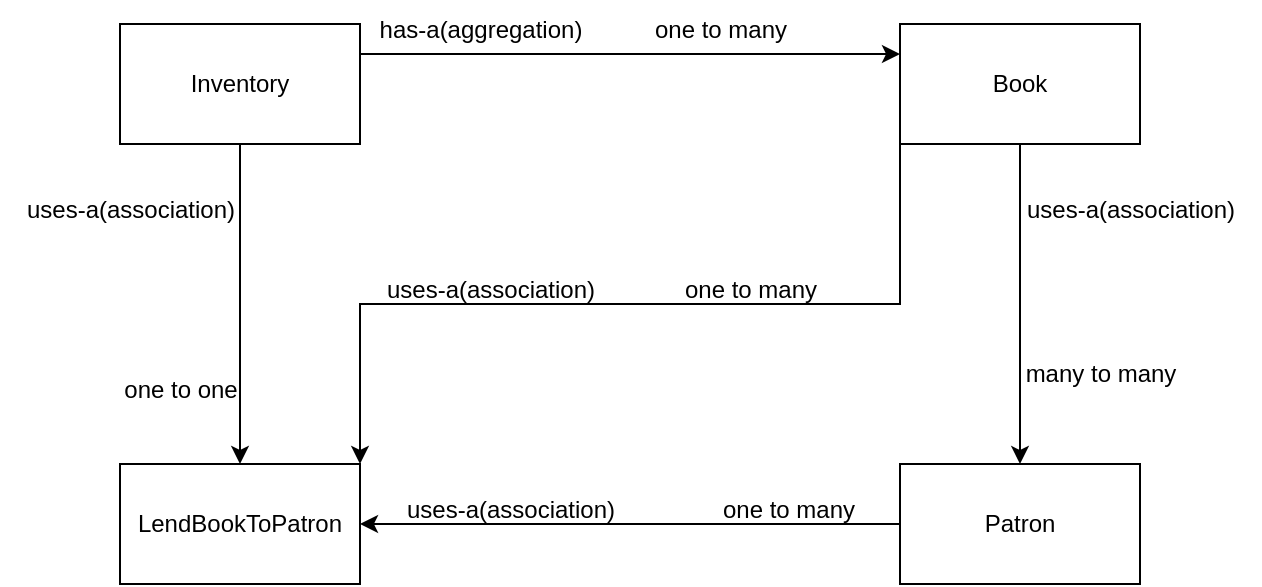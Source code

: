 <mxfile version="27.2.0">
  <diagram name="Page-1" id="0YsN3aZmT-B10VZmU__O">
    <mxGraphModel dx="976" dy="630" grid="1" gridSize="10" guides="1" tooltips="1" connect="1" arrows="1" fold="1" page="1" pageScale="1" pageWidth="827" pageHeight="1169" math="0" shadow="0">
      <root>
        <mxCell id="0" />
        <mxCell id="1" parent="0" />
        <mxCell id="bMG8z7jgu3UL1PiD30U1-3" style="edgeStyle=orthogonalEdgeStyle;rounded=0;orthogonalLoop=1;jettySize=auto;html=1;exitX=1;exitY=0.25;exitDx=0;exitDy=0;entryX=0;entryY=0.25;entryDx=0;entryDy=0;" edge="1" parent="1" source="bMG8z7jgu3UL1PiD30U1-1" target="bMG8z7jgu3UL1PiD30U1-2">
          <mxGeometry relative="1" as="geometry" />
        </mxCell>
        <mxCell id="bMG8z7jgu3UL1PiD30U1-19" style="edgeStyle=orthogonalEdgeStyle;rounded=0;orthogonalLoop=1;jettySize=auto;html=1;exitX=0.5;exitY=1;exitDx=0;exitDy=0;entryX=0.5;entryY=0;entryDx=0;entryDy=0;" edge="1" parent="1" source="bMG8z7jgu3UL1PiD30U1-1" target="bMG8z7jgu3UL1PiD30U1-12">
          <mxGeometry relative="1" as="geometry" />
        </mxCell>
        <mxCell id="bMG8z7jgu3UL1PiD30U1-1" value="Inventory" style="rounded=0;whiteSpace=wrap;html=1;" vertex="1" parent="1">
          <mxGeometry x="80" y="60" width="120" height="60" as="geometry" />
        </mxCell>
        <mxCell id="bMG8z7jgu3UL1PiD30U1-8" style="edgeStyle=orthogonalEdgeStyle;rounded=0;orthogonalLoop=1;jettySize=auto;html=1;" edge="1" parent="1" source="bMG8z7jgu3UL1PiD30U1-2" target="bMG8z7jgu3UL1PiD30U1-7">
          <mxGeometry relative="1" as="geometry" />
        </mxCell>
        <mxCell id="bMG8z7jgu3UL1PiD30U1-13" style="edgeStyle=orthogonalEdgeStyle;rounded=0;orthogonalLoop=1;jettySize=auto;html=1;exitX=0;exitY=1;exitDx=0;exitDy=0;entryX=1;entryY=0;entryDx=0;entryDy=0;" edge="1" parent="1" source="bMG8z7jgu3UL1PiD30U1-2" target="bMG8z7jgu3UL1PiD30U1-12">
          <mxGeometry relative="1" as="geometry" />
        </mxCell>
        <mxCell id="bMG8z7jgu3UL1PiD30U1-2" value="Book" style="rounded=0;whiteSpace=wrap;html=1;" vertex="1" parent="1">
          <mxGeometry x="470" y="60" width="120" height="60" as="geometry" />
        </mxCell>
        <mxCell id="bMG8z7jgu3UL1PiD30U1-4" value="has-a(aggregation)" style="text;html=1;align=center;verticalAlign=middle;resizable=0;points=[];autosize=1;strokeColor=none;fillColor=none;" vertex="1" parent="1">
          <mxGeometry x="200" y="48" width="120" height="30" as="geometry" />
        </mxCell>
        <mxCell id="bMG8z7jgu3UL1PiD30U1-5" value="one to many" style="text;html=1;align=center;verticalAlign=middle;resizable=0;points=[];autosize=1;strokeColor=none;fillColor=none;" vertex="1" parent="1">
          <mxGeometry x="335" y="48" width="90" height="30" as="geometry" />
        </mxCell>
        <mxCell id="bMG8z7jgu3UL1PiD30U1-16" style="edgeStyle=orthogonalEdgeStyle;rounded=0;orthogonalLoop=1;jettySize=auto;html=1;entryX=1;entryY=0.5;entryDx=0;entryDy=0;" edge="1" parent="1" source="bMG8z7jgu3UL1PiD30U1-7" target="bMG8z7jgu3UL1PiD30U1-12">
          <mxGeometry relative="1" as="geometry" />
        </mxCell>
        <mxCell id="bMG8z7jgu3UL1PiD30U1-7" value="Patron" style="rounded=0;whiteSpace=wrap;html=1;" vertex="1" parent="1">
          <mxGeometry x="470" y="280" width="120" height="60" as="geometry" />
        </mxCell>
        <mxCell id="bMG8z7jgu3UL1PiD30U1-9" value="uses-a(association)" style="text;html=1;align=center;verticalAlign=middle;resizable=0;points=[];autosize=1;strokeColor=none;fillColor=none;" vertex="1" parent="1">
          <mxGeometry x="520" y="138" width="130" height="30" as="geometry" />
        </mxCell>
        <mxCell id="bMG8z7jgu3UL1PiD30U1-10" value="many to many" style="text;html=1;align=center;verticalAlign=middle;resizable=0;points=[];autosize=1;strokeColor=none;fillColor=none;" vertex="1" parent="1">
          <mxGeometry x="520" y="220" width="100" height="30" as="geometry" />
        </mxCell>
        <mxCell id="bMG8z7jgu3UL1PiD30U1-12" value="LendBookToPatron" style="rounded=0;whiteSpace=wrap;html=1;" vertex="1" parent="1">
          <mxGeometry x="80" y="280" width="120" height="60" as="geometry" />
        </mxCell>
        <mxCell id="bMG8z7jgu3UL1PiD30U1-14" value="uses-a(association)" style="text;html=1;align=center;verticalAlign=middle;resizable=0;points=[];autosize=1;strokeColor=none;fillColor=none;" vertex="1" parent="1">
          <mxGeometry x="200" y="178" width="130" height="30" as="geometry" />
        </mxCell>
        <mxCell id="bMG8z7jgu3UL1PiD30U1-15" value="one to many" style="text;html=1;align=center;verticalAlign=middle;resizable=0;points=[];autosize=1;strokeColor=none;fillColor=none;" vertex="1" parent="1">
          <mxGeometry x="350" y="178" width="90" height="30" as="geometry" />
        </mxCell>
        <mxCell id="bMG8z7jgu3UL1PiD30U1-17" value="uses-a(association)" style="text;html=1;align=center;verticalAlign=middle;resizable=0;points=[];autosize=1;strokeColor=none;fillColor=none;" vertex="1" parent="1">
          <mxGeometry x="210" y="288" width="130" height="30" as="geometry" />
        </mxCell>
        <mxCell id="bMG8z7jgu3UL1PiD30U1-18" value="one to many" style="text;html=1;align=center;verticalAlign=middle;resizable=0;points=[];autosize=1;strokeColor=none;fillColor=none;" vertex="1" parent="1">
          <mxGeometry x="369" y="288" width="90" height="30" as="geometry" />
        </mxCell>
        <mxCell id="bMG8z7jgu3UL1PiD30U1-20" value="uses-a(association)" style="text;html=1;align=center;verticalAlign=middle;resizable=0;points=[];autosize=1;strokeColor=none;fillColor=none;" vertex="1" parent="1">
          <mxGeometry x="20" y="138" width="130" height="30" as="geometry" />
        </mxCell>
        <mxCell id="bMG8z7jgu3UL1PiD30U1-21" value="one to one" style="text;html=1;align=center;verticalAlign=middle;resizable=0;points=[];autosize=1;strokeColor=none;fillColor=none;" vertex="1" parent="1">
          <mxGeometry x="70" y="228" width="80" height="30" as="geometry" />
        </mxCell>
      </root>
    </mxGraphModel>
  </diagram>
</mxfile>

